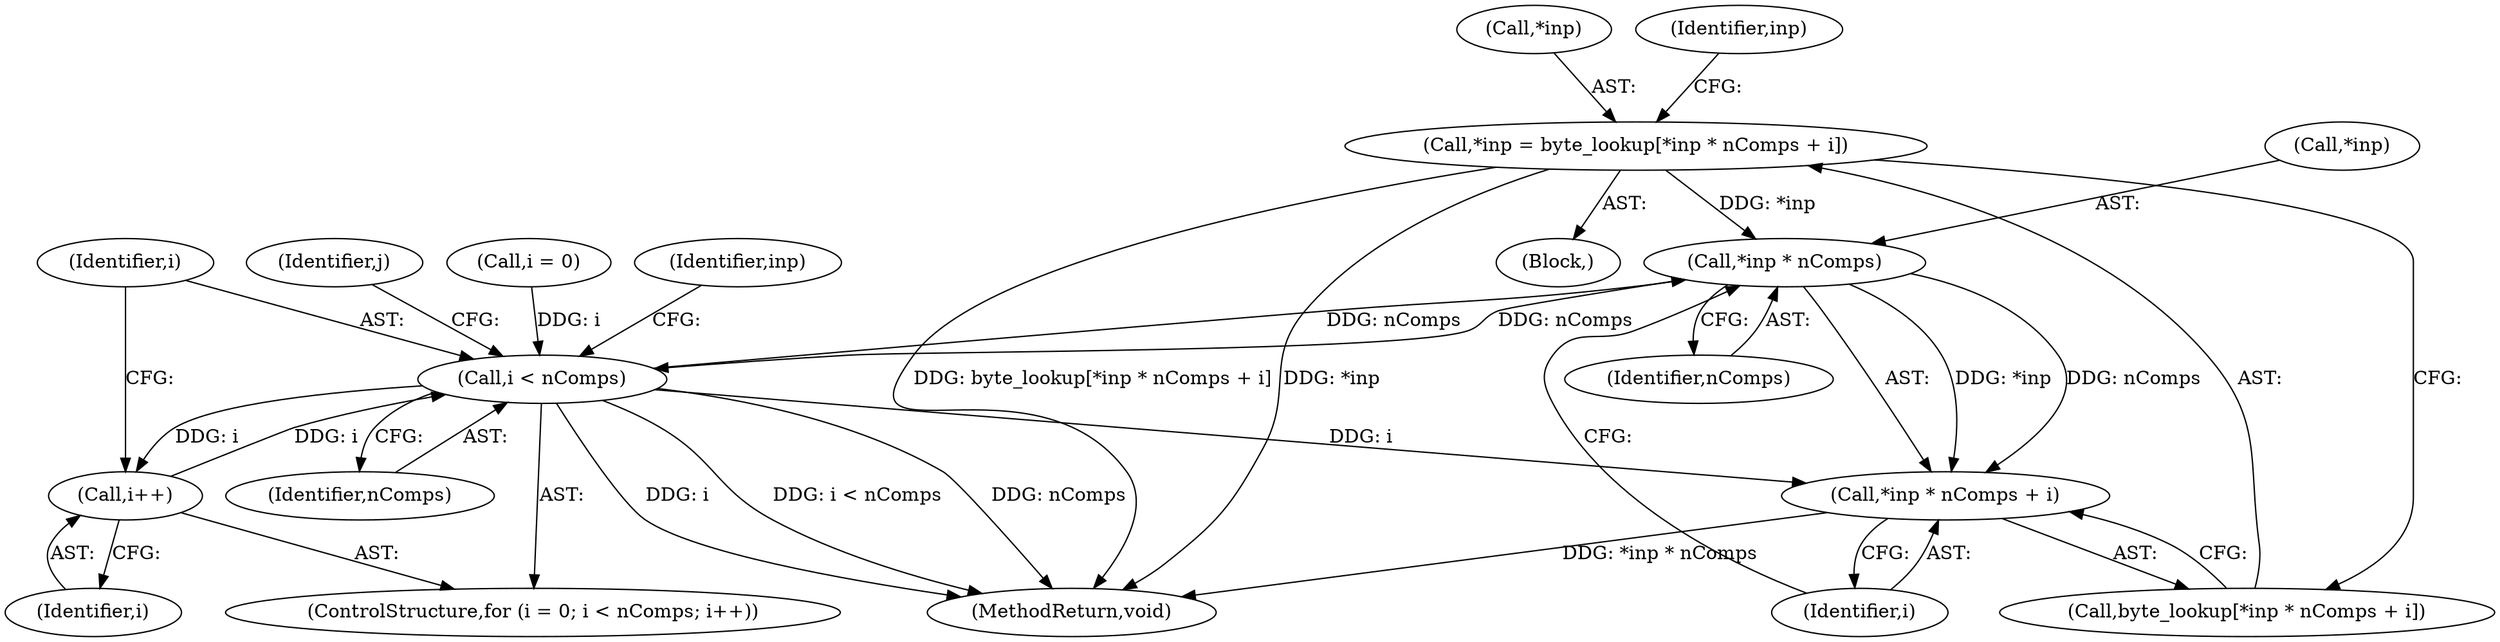 digraph "0_poppler_7b2d314a61fd0e12f47c62996cb49ec0d1ba747a_5@array" {
"1000188" [label="(Call,*inp = byte_lookup[*inp * nComps + i])"];
"1000194" [label="(Call,*inp * nComps)"];
"1000182" [label="(Call,i < nComps)"];
"1000185" [label="(Call,i++)"];
"1000193" [label="(Call,*inp * nComps + i)"];
"1000191" [label="(Call,byte_lookup[*inp * nComps + i])"];
"1000197" [label="(Identifier,nComps)"];
"1000195" [label="(Call,*inp)"];
"1000177" [label="(Identifier,j)"];
"1000179" [label="(Call,i = 0)"];
"1000184" [label="(Identifier,nComps)"];
"1000188" [label="(Call,*inp = byte_lookup[*inp * nComps + i])"];
"1000193" [label="(Call,*inp * nComps + i)"];
"1000189" [label="(Call,*inp)"];
"1000187" [label="(Block,)"];
"1000206" [label="(MethodReturn,void)"];
"1000200" [label="(Identifier,inp)"];
"1000183" [label="(Identifier,i)"];
"1000186" [label="(Identifier,i)"];
"1000182" [label="(Call,i < nComps)"];
"1000194" [label="(Call,*inp * nComps)"];
"1000178" [label="(ControlStructure,for (i = 0; i < nComps; i++))"];
"1000190" [label="(Identifier,inp)"];
"1000185" [label="(Call,i++)"];
"1000198" [label="(Identifier,i)"];
"1000188" -> "1000187"  [label="AST: "];
"1000188" -> "1000191"  [label="CFG: "];
"1000189" -> "1000188"  [label="AST: "];
"1000191" -> "1000188"  [label="AST: "];
"1000200" -> "1000188"  [label="CFG: "];
"1000188" -> "1000206"  [label="DDG: *inp"];
"1000188" -> "1000206"  [label="DDG: byte_lookup[*inp * nComps + i]"];
"1000188" -> "1000194"  [label="DDG: *inp"];
"1000194" -> "1000193"  [label="AST: "];
"1000194" -> "1000197"  [label="CFG: "];
"1000195" -> "1000194"  [label="AST: "];
"1000197" -> "1000194"  [label="AST: "];
"1000198" -> "1000194"  [label="CFG: "];
"1000194" -> "1000182"  [label="DDG: nComps"];
"1000194" -> "1000193"  [label="DDG: *inp"];
"1000194" -> "1000193"  [label="DDG: nComps"];
"1000182" -> "1000194"  [label="DDG: nComps"];
"1000182" -> "1000178"  [label="AST: "];
"1000182" -> "1000184"  [label="CFG: "];
"1000183" -> "1000182"  [label="AST: "];
"1000184" -> "1000182"  [label="AST: "];
"1000190" -> "1000182"  [label="CFG: "];
"1000177" -> "1000182"  [label="CFG: "];
"1000182" -> "1000206"  [label="DDG: i < nComps"];
"1000182" -> "1000206"  [label="DDG: nComps"];
"1000182" -> "1000206"  [label="DDG: i"];
"1000185" -> "1000182"  [label="DDG: i"];
"1000179" -> "1000182"  [label="DDG: i"];
"1000182" -> "1000185"  [label="DDG: i"];
"1000182" -> "1000193"  [label="DDG: i"];
"1000185" -> "1000178"  [label="AST: "];
"1000185" -> "1000186"  [label="CFG: "];
"1000186" -> "1000185"  [label="AST: "];
"1000183" -> "1000185"  [label="CFG: "];
"1000193" -> "1000191"  [label="AST: "];
"1000193" -> "1000198"  [label="CFG: "];
"1000198" -> "1000193"  [label="AST: "];
"1000191" -> "1000193"  [label="CFG: "];
"1000193" -> "1000206"  [label="DDG: *inp * nComps"];
}
